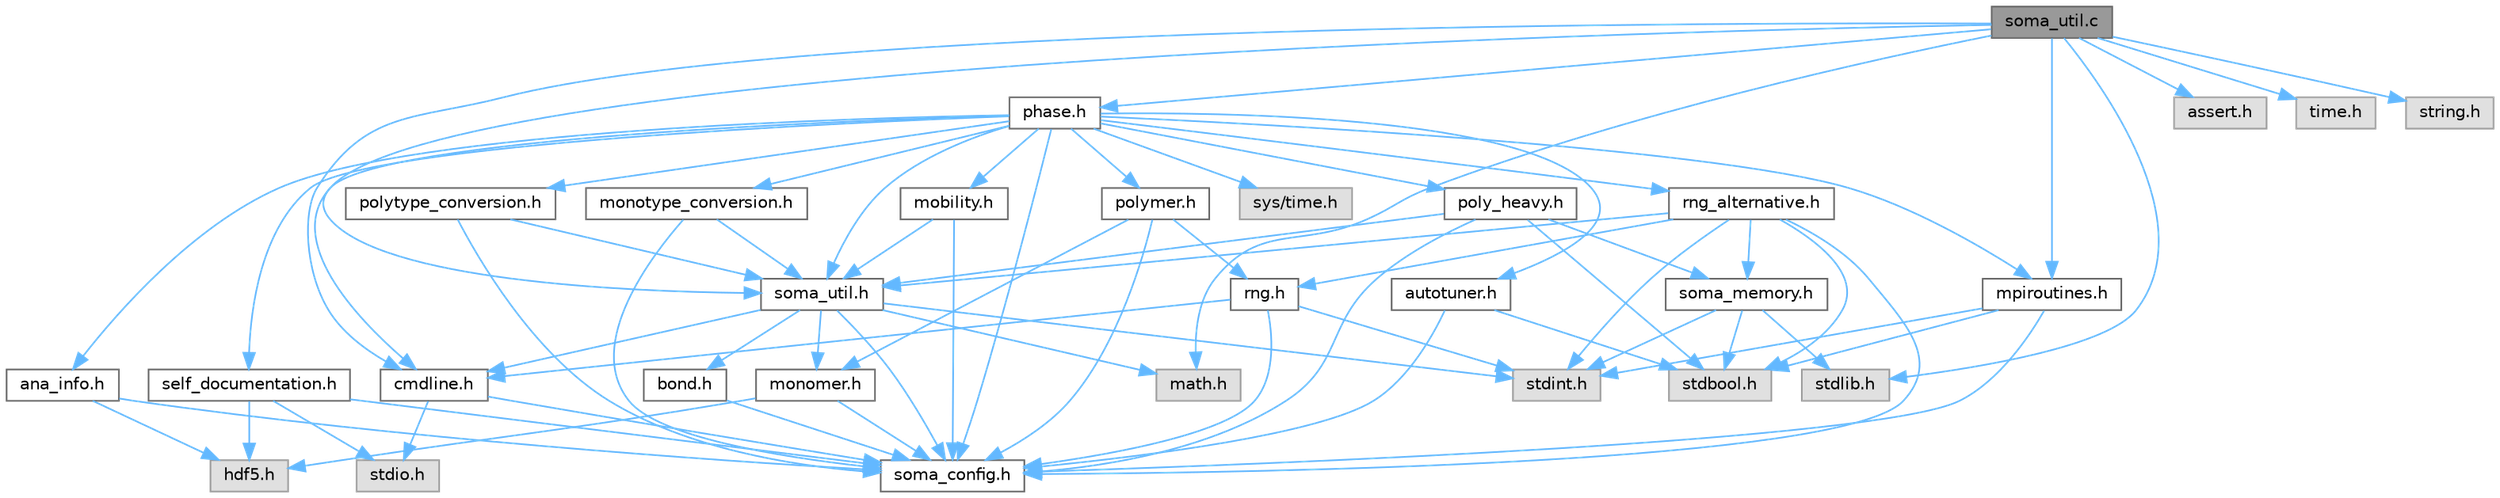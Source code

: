digraph "soma_util.c"
{
 // LATEX_PDF_SIZE
  bgcolor="transparent";
  edge [fontname=Helvetica,fontsize=10,labelfontname=Helvetica,labelfontsize=10];
  node [fontname=Helvetica,fontsize=10,shape=box,height=0.2,width=0.4];
  Node1 [label="soma_util.c",height=0.2,width=0.4,color="gray40", fillcolor="grey60", style="filled", fontcolor="black",tooltip="Implementation of soma_util.h."];
  Node1 -> Node2 [color="steelblue1",style="solid"];
  Node2 [label="soma_util.h",height=0.2,width=0.4,color="grey40", fillcolor="white", style="filled",URL="$soma__util_8h.html",tooltip="File collecting several helper functions."];
  Node2 -> Node3 [color="steelblue1",style="solid"];
  Node3 [label="soma_config.h",height=0.2,width=0.4,color="grey40", fillcolor="white", style="filled",URL="$soma__config_8h.html",tooltip="configuration variables for SOMA File is configured by CMAKE."];
  Node2 -> Node4 [color="steelblue1",style="solid"];
  Node4 [label="stdint.h",height=0.2,width=0.4,color="grey60", fillcolor="#E0E0E0", style="filled",tooltip=" "];
  Node2 -> Node5 [color="steelblue1",style="solid"];
  Node5 [label="cmdline.h",height=0.2,width=0.4,color="grey40", fillcolor="white", style="filled",URL="$cmdline_8h.html",tooltip="The header file for the command line option parser generated by GNU Gengetopt version 2...."];
  Node5 -> Node3 [color="steelblue1",style="solid"];
  Node5 -> Node6 [color="steelblue1",style="solid"];
  Node6 [label="stdio.h",height=0.2,width=0.4,color="grey60", fillcolor="#E0E0E0", style="filled",tooltip=" "];
  Node2 -> Node7 [color="steelblue1",style="solid"];
  Node7 [label="math.h",height=0.2,width=0.4,color="grey60", fillcolor="#E0E0E0", style="filled",tooltip=" "];
  Node2 -> Node8 [color="steelblue1",style="solid"];
  Node8 [label="bond.h",height=0.2,width=0.4,color="grey40", fillcolor="white", style="filled",URL="$bond_8h.html",tooltip="Definition of Bond related code pieces."];
  Node8 -> Node3 [color="steelblue1",style="solid"];
  Node2 -> Node9 [color="steelblue1",style="solid"];
  Node9 [label="monomer.h",height=0.2,width=0.4,color="grey40", fillcolor="white", style="filled",URL="$monomer_8h.html",tooltip="Collection of code for Monomer struct."];
  Node9 -> Node3 [color="steelblue1",style="solid"];
  Node9 -> Node10 [color="steelblue1",style="solid"];
  Node10 [label="hdf5.h",height=0.2,width=0.4,color="grey60", fillcolor="#E0E0E0", style="filled",tooltip=" "];
  Node1 -> Node11 [color="steelblue1",style="solid"];
  Node11 [label="stdlib.h",height=0.2,width=0.4,color="grey60", fillcolor="#E0E0E0", style="filled",tooltip=" "];
  Node1 -> Node12 [color="steelblue1",style="solid"];
  Node12 [label="assert.h",height=0.2,width=0.4,color="grey60", fillcolor="#E0E0E0", style="filled",tooltip=" "];
  Node1 -> Node13 [color="steelblue1",style="solid"];
  Node13 [label="time.h",height=0.2,width=0.4,color="grey60", fillcolor="#E0E0E0", style="filled",tooltip=" "];
  Node1 -> Node5 [color="steelblue1",style="solid"];
  Node1 -> Node14 [color="steelblue1",style="solid"];
  Node14 [label="phase.h",height=0.2,width=0.4,color="grey40", fillcolor="white", style="filled",URL="$phase_8h.html",tooltip="All relevant aspects for the struct Phase."];
  Node14 -> Node3 [color="steelblue1",style="solid"];
  Node14 -> Node15 [color="steelblue1",style="solid"];
  Node15 [label="mpiroutines.h",height=0.2,width=0.4,color="grey40", fillcolor="white", style="filled",URL="$mpiroutines_8h.html",tooltip="Header file for functions that require MPI calls for SOMA."];
  Node15 -> Node3 [color="steelblue1",style="solid"];
  Node15 -> Node4 [color="steelblue1",style="solid"];
  Node15 -> Node16 [color="steelblue1",style="solid"];
  Node16 [label="stdbool.h",height=0.2,width=0.4,color="grey60", fillcolor="#E0E0E0", style="filled",tooltip=" "];
  Node14 -> Node17 [color="steelblue1",style="solid"];
  Node17 [label="ana_info.h",height=0.2,width=0.4,color="grey40", fillcolor="white", style="filled",URL="$ana__info_8h.html",tooltip="Info needed for output routines."];
  Node17 -> Node3 [color="steelblue1",style="solid"];
  Node17 -> Node10 [color="steelblue1",style="solid"];
  Node14 -> Node5 [color="steelblue1",style="solid"];
  Node14 -> Node2 [color="steelblue1",style="solid"];
  Node14 -> Node18 [color="steelblue1",style="solid"];
  Node18 [label="autotuner.h",height=0.2,width=0.4,color="grey40", fillcolor="white", style="filled",URL="$autotuner_8h.html",tooltip="Autotuner related structures and functions."];
  Node18 -> Node3 [color="steelblue1",style="solid"];
  Node18 -> Node16 [color="steelblue1",style="solid"];
  Node14 -> Node19 [color="steelblue1",style="solid"];
  Node19 [label="polymer.h",height=0.2,width=0.4,color="grey40", fillcolor="white", style="filled",URL="$polymer_8h.html",tooltip="Code related to the Polymer structures."];
  Node19 -> Node3 [color="steelblue1",style="solid"];
  Node19 -> Node20 [color="steelblue1",style="solid"];
  Node20 [label="rng.h",height=0.2,width=0.4,color="grey40", fillcolor="white", style="filled",URL="$rng_8h.html",tooltip="Definition of pseudo random number generation wrappers for soma."];
  Node20 -> Node3 [color="steelblue1",style="solid"];
  Node20 -> Node4 [color="steelblue1",style="solid"];
  Node20 -> Node5 [color="steelblue1",style="solid"];
  Node19 -> Node9 [color="steelblue1",style="solid"];
  Node14 -> Node21 [color="steelblue1",style="solid"];
  Node21 [label="polytype_conversion.h",height=0.2,width=0.4,color="grey40", fillcolor="white", style="filled",URL="$polytype__conversion_8h_source.html",tooltip=" "];
  Node21 -> Node3 [color="steelblue1",style="solid"];
  Node21 -> Node2 [color="steelblue1",style="solid"];
  Node14 -> Node22 [color="steelblue1",style="solid"];
  Node22 [label="monotype_conversion.h",height=0.2,width=0.4,color="grey40", fillcolor="white", style="filled",URL="$monotype__conversion_8h_source.html",tooltip=" "];
  Node22 -> Node3 [color="steelblue1",style="solid"];
  Node22 -> Node2 [color="steelblue1",style="solid"];
  Node14 -> Node23 [color="steelblue1",style="solid"];
  Node23 [label="mobility.h",height=0.2,width=0.4,color="grey40", fillcolor="white", style="filled",URL="$mobility_8h.html",tooltip="Function declaration and struct to modify the particle mobility based on the density composition."];
  Node23 -> Node3 [color="steelblue1",style="solid"];
  Node23 -> Node2 [color="steelblue1",style="solid"];
  Node14 -> Node24 [color="steelblue1",style="solid"];
  Node24 [label="self_documentation.h",height=0.2,width=0.4,color="grey40", fillcolor="white", style="filled",URL="$self__documentation_8h.html",tooltip="Define structs and function to enable user friendly documentation of the history and self of simulati..."];
  Node24 -> Node3 [color="steelblue1",style="solid"];
  Node24 -> Node6 [color="steelblue1",style="solid"];
  Node24 -> Node10 [color="steelblue1",style="solid"];
  Node14 -> Node25 [color="steelblue1",style="solid"];
  Node25 [label="poly_heavy.h",height=0.2,width=0.4,color="grey40", fillcolor="white", style="filled",URL="$poly__heavy_8h_source.html",tooltip=" "];
  Node25 -> Node16 [color="steelblue1",style="solid"];
  Node25 -> Node3 [color="steelblue1",style="solid"];
  Node25 -> Node2 [color="steelblue1",style="solid"];
  Node25 -> Node26 [color="steelblue1",style="solid"];
  Node26 [label="soma_memory.h",height=0.2,width=0.4,color="grey40", fillcolor="white", style="filled",URL="$soma__memory_8h_source.html",tooltip=" "];
  Node26 -> Node16 [color="steelblue1",style="solid"];
  Node26 -> Node4 [color="steelblue1",style="solid"];
  Node26 -> Node11 [color="steelblue1",style="solid"];
  Node14 -> Node27 [color="steelblue1",style="solid"];
  Node27 [label="rng_alternative.h",height=0.2,width=0.4,color="grey40", fillcolor="white", style="filled",URL="$rng__alternative_8h.html",tooltip="Definition of alternative pseudo random numbers generators for SOMA. PCG32 is the default RNG generat..."];
  Node27 -> Node4 [color="steelblue1",style="solid"];
  Node27 -> Node16 [color="steelblue1",style="solid"];
  Node27 -> Node3 [color="steelblue1",style="solid"];
  Node27 -> Node2 [color="steelblue1",style="solid"];
  Node27 -> Node20 [color="steelblue1",style="solid"];
  Node27 -> Node26 [color="steelblue1",style="solid"];
  Node14 -> Node28 [color="steelblue1",style="solid"];
  Node28 [label="sys/time.h",height=0.2,width=0.4,color="grey60", fillcolor="#E0E0E0", style="filled",tooltip=" "];
  Node1 -> Node15 [color="steelblue1",style="solid"];
  Node1 -> Node7 [color="steelblue1",style="solid"];
  Node1 -> Node29 [color="steelblue1",style="solid"];
  Node29 [label="string.h",height=0.2,width=0.4,color="grey60", fillcolor="#E0E0E0", style="filled",tooltip=" "];
}
